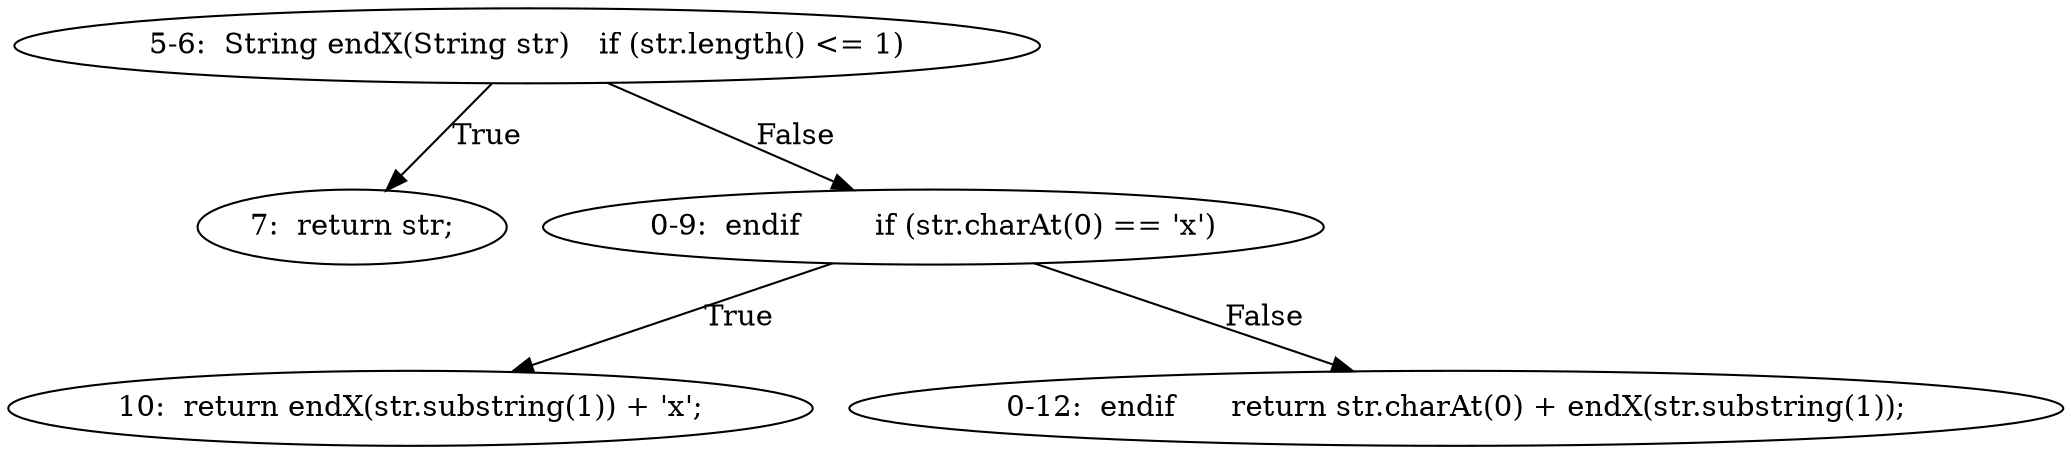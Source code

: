 digraph result_test { 
// graph-vertices
  a1  [label="5-6:  String endX(String str)	if (str.length() <= 1)"]; 
  2  [label="7:  return str;"]; 
  a2  [label="0-9:  endif	if (str.charAt(0) == 'x')"]; 
  5  [label="10:  return endX(str.substring(1)) + 'x';"]; 
  a3  [label="0-12:  endif	return str.charAt(0) + endX(str.substring(1));"]; 
// graph-edges
  a1 -> 2  [label="True"]; 
  a1 -> a2  [label="False"]; 
  a2 -> 5  [label="True"]; 
  a2 -> a3  [label="False"]; 
}